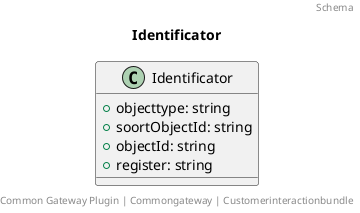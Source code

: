 @startuml
title: Identificator
footer: Common Gateway Plugin | Commongateway | Customerinteractionbundle 
header: Schema

class Identificator {
  + objecttype: string
  + soortObjectId: string
  + objectId: string
  + register: string
}
@enduml
